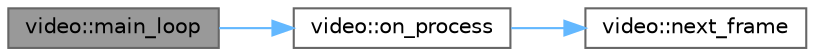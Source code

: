 digraph "video::main_loop"
{
 // LATEX_PDF_SIZE
  bgcolor="transparent";
  edge [fontname=Helvetica,fontsize=10,labelfontname=Helvetica,labelfontsize=10];
  node [fontname=Helvetica,fontsize=10,shape=box,height=0.2,width=0.4];
  rankdir="LR";
  Node1 [id="Node000001",label="video::main_loop",height=0.2,width=0.4,color="gray40", fillcolor="grey60", style="filled", fontcolor="black",tooltip="Do standard event & processing loop. Use threaded = true to separate event/updating loop from frame p..."];
  Node1 -> Node2 [id="edge1_Node000001_Node000002",color="steelblue1",style="solid",tooltip=" "];
  Node2 [id="Node000002",label="video::on_process",height=0.2,width=0.4,color="grey40", fillcolor="white", style="filled",URL="$classvideo.html#a9cd55e23921c925eb2c912e40df96d05",tooltip="Main processing loop. Redefine with your own"];
  Node2 -> Node3 [id="edge2_Node000002_Node000003",color="steelblue1",style="solid",tooltip=" "];
  Node3 [id="Node000003",label="video::next_frame",height=0.2,width=0.4,color="grey40", fillcolor="white", style="filled",URL="$classvideo.html#a267748c31dee7dd46d47b575373959db",tooltip="Process next frame"];
}
